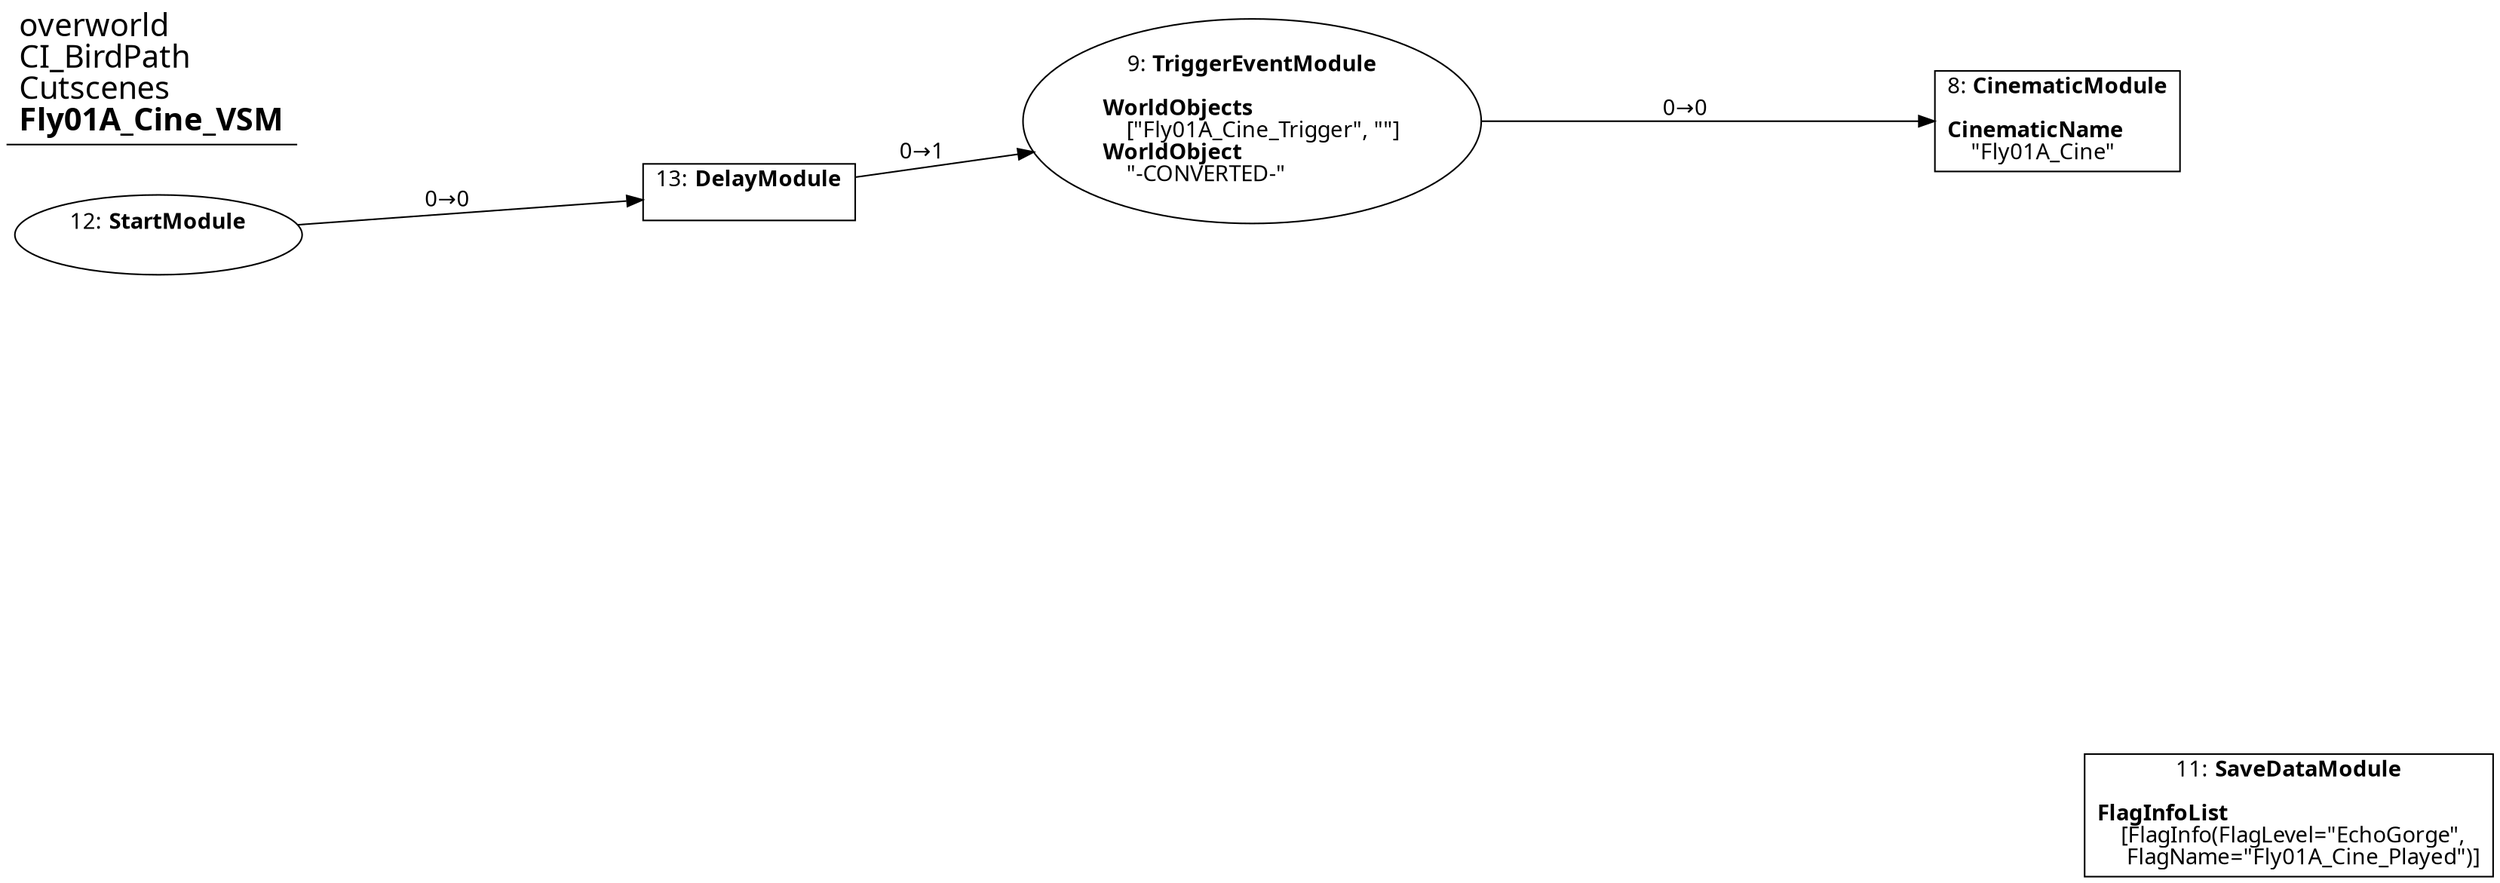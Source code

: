 digraph {
    layout = fdp;
    overlap = prism;
    sep = "+16";
    splines = spline;

    node [ shape = box ];

    graph [ fontname = "Segoe UI" ];
    node [ fontname = "Segoe UI" ];
    edge [ fontname = "Segoe UI" ];

    8 [ label = <8: <b>CinematicModule</b><br/><br/><b>CinematicName</b><br align="left"/>    &quot;Fly01A_Cine&quot;<br align="left"/>> ];
    8 [ pos = "-0.18100001,-0.273!" ];

    9 [ label = <9: <b>TriggerEventModule</b><br/><br/><b>WorldObjects</b><br align="left"/>    [&quot;Fly01A_Cine_Trigger&quot;, &quot;&quot;]<br align="left"/><b>WorldObject</b><br align="left"/>    &quot;-CONVERTED-&quot;<br align="left"/>> ];
    9 [ shape = oval ]
    9 [ pos = "-0.44200003,-0.273!" ];
    9 -> 8 [ label = "0→0" ];

    11 [ label = <11: <b>SaveDataModule</b><br/><br/><b>FlagInfoList</b><br align="left"/>    [FlagInfo(FlagLevel=&quot;EchoGorge&quot;,<br align="left"/>     FlagName=&quot;Fly01A_Cine_Played&quot;)]<br align="left"/>> ];
    11 [ pos = "-0.106000006,-0.49800003!" ];

    12 [ label = <12: <b>StartModule</b><br/><br/>> ];
    12 [ shape = oval ]
    12 [ pos = "-0.79700005,-0.296!" ];
    12 -> 13 [ label = "0→0" ];

    13 [ label = <13: <b>DelayModule</b><br/><br/>> ];
    13 [ pos = "-0.605,-0.296!" ];
    13 -> 9 [ label = "0→1" ];

    title [ pos = "-0.79800004,-0.272!" ];
    title [ shape = underline ];
    title [ label = <<font point-size="20">overworld<br align="left"/>CI_BirdPath<br align="left"/>Cutscenes<br align="left"/><b>Fly01A_Cine_VSM</b><br align="left"/></font>> ];
}
